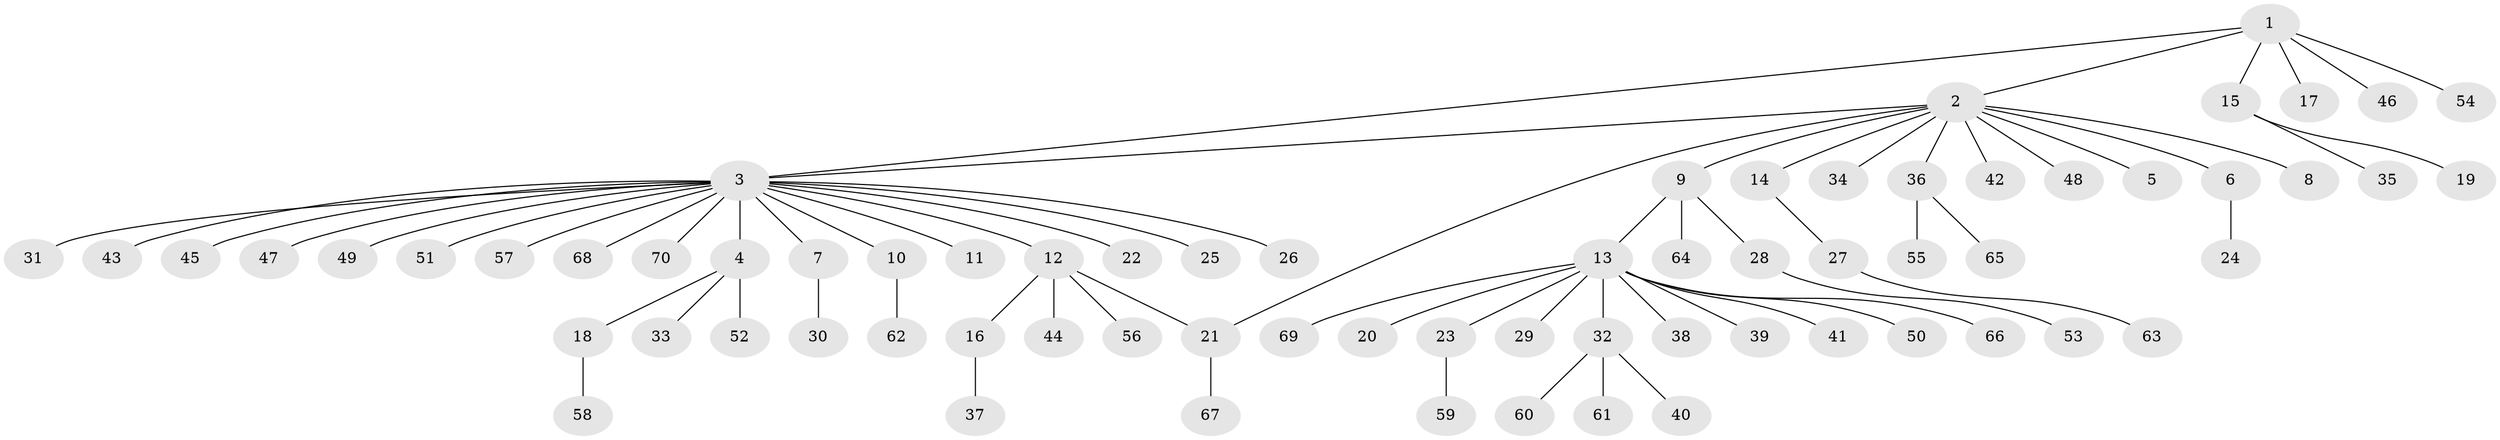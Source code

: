 // Generated by graph-tools (version 1.1) at 2025/01/03/09/25 03:01:44]
// undirected, 70 vertices, 71 edges
graph export_dot {
graph [start="1"]
  node [color=gray90,style=filled];
  1;
  2;
  3;
  4;
  5;
  6;
  7;
  8;
  9;
  10;
  11;
  12;
  13;
  14;
  15;
  16;
  17;
  18;
  19;
  20;
  21;
  22;
  23;
  24;
  25;
  26;
  27;
  28;
  29;
  30;
  31;
  32;
  33;
  34;
  35;
  36;
  37;
  38;
  39;
  40;
  41;
  42;
  43;
  44;
  45;
  46;
  47;
  48;
  49;
  50;
  51;
  52;
  53;
  54;
  55;
  56;
  57;
  58;
  59;
  60;
  61;
  62;
  63;
  64;
  65;
  66;
  67;
  68;
  69;
  70;
  1 -- 2;
  1 -- 3;
  1 -- 15;
  1 -- 17;
  1 -- 46;
  1 -- 54;
  2 -- 3;
  2 -- 5;
  2 -- 6;
  2 -- 8;
  2 -- 9;
  2 -- 14;
  2 -- 21;
  2 -- 34;
  2 -- 36;
  2 -- 42;
  2 -- 48;
  3 -- 4;
  3 -- 7;
  3 -- 10;
  3 -- 11;
  3 -- 12;
  3 -- 22;
  3 -- 25;
  3 -- 26;
  3 -- 31;
  3 -- 43;
  3 -- 45;
  3 -- 47;
  3 -- 49;
  3 -- 51;
  3 -- 57;
  3 -- 68;
  3 -- 70;
  4 -- 18;
  4 -- 33;
  4 -- 52;
  6 -- 24;
  7 -- 30;
  9 -- 13;
  9 -- 28;
  9 -- 64;
  10 -- 62;
  12 -- 16;
  12 -- 21;
  12 -- 44;
  12 -- 56;
  13 -- 20;
  13 -- 23;
  13 -- 29;
  13 -- 32;
  13 -- 38;
  13 -- 39;
  13 -- 41;
  13 -- 50;
  13 -- 66;
  13 -- 69;
  14 -- 27;
  15 -- 19;
  15 -- 35;
  16 -- 37;
  18 -- 58;
  21 -- 67;
  23 -- 59;
  27 -- 63;
  28 -- 53;
  32 -- 40;
  32 -- 60;
  32 -- 61;
  36 -- 55;
  36 -- 65;
}
